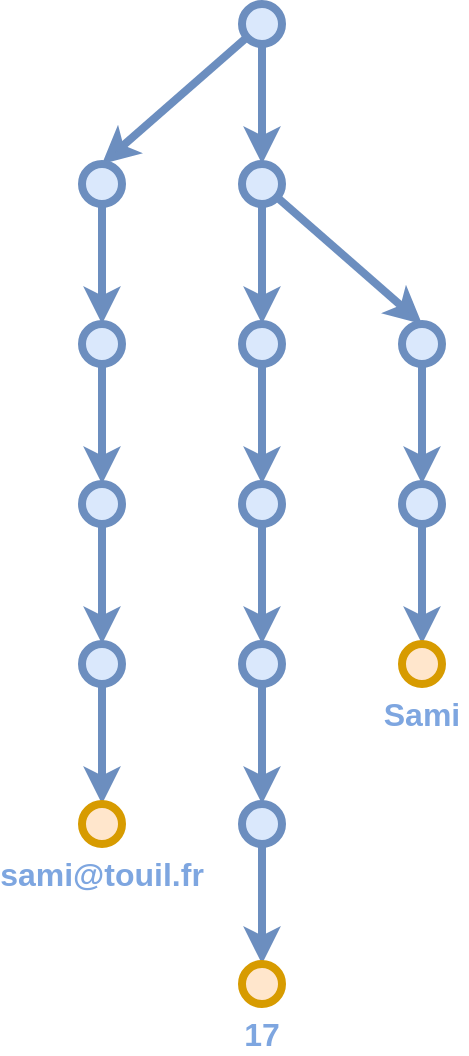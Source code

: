 <mxfile version="10.6.7" type="device"><diagram id="OrvDd9HGYuTFQoBEH8oS" name="Page-1"><mxGraphModel dx="721" dy="685" grid="1" gridSize="10" guides="1" tooltips="1" connect="1" arrows="1" fold="1" page="1" pageScale="1" pageWidth="827" pageHeight="1169" math="0" shadow="0"><root><mxCell id="0"/><mxCell id="1" parent="0"/><mxCell id="h0rL9RnX7-H7SsRZzg0F-7" value="U" style="edgeStyle=orthogonalEdgeStyle;rounded=0;orthogonalLoop=1;jettySize=auto;html=1;fillColor=#dae8fc;strokeColor=#6c8ebf;spacing=2;fontStyle=1;fontColor=#FFFFFF;fontSize=16;strokeWidth=4;labelBackgroundColor=none;align=center;spacingLeft=32;" edge="1" parent="1" source="h0rL9RnX7-H7SsRZzg0F-1" target="h0rL9RnX7-H7SsRZzg0F-4"><mxGeometry relative="1" as="geometry"/></mxCell><mxCell id="h0rL9RnX7-H7SsRZzg0F-34" value="A" style="rounded=0;orthogonalLoop=1;jettySize=auto;html=1;strokeColor=#6c8ebf;fillColor=#dae8fc;fontSize=16;fontColor=#FFFFFF;entryX=0.5;entryY=0;entryDx=0;entryDy=0;strokeWidth=4;fontStyle=1;labelBackgroundColor=none;align=center;spacingLeft=32;" edge="1" parent="1" source="h0rL9RnX7-H7SsRZzg0F-1" target="h0rL9RnX7-H7SsRZzg0F-29"><mxGeometry relative="1" as="geometry"/></mxCell><mxCell id="h0rL9RnX7-H7SsRZzg0F-1" value="" style="ellipse;whiteSpace=wrap;html=1;aspect=fixed;fillColor=#dae8fc;strokeColor=#6c8ebf;spacing=2;fontStyle=1;fontSize=16;strokeWidth=4;fontColor=#FFFFFF;labelBackgroundColor=none;align=left;verticalAlign=bottom;" vertex="1" parent="1"><mxGeometry x="280" y="120" width="20" height="20" as="geometry"/></mxCell><mxCell id="h0rL9RnX7-H7SsRZzg0F-6" value="N" style="edgeStyle=orthogonalEdgeStyle;rounded=0;orthogonalLoop=1;jettySize=auto;html=1;fillColor=#dae8fc;strokeColor=#6c8ebf;spacing=2;fontStyle=1;fontColor=#FFFFFF;fontSize=16;strokeWidth=4;labelBackgroundColor=none;align=center;spacingLeft=32;" edge="1" parent="1" source="h0rL9RnX7-H7SsRZzg0F-2" target="h0rL9RnX7-H7SsRZzg0F-1"><mxGeometry relative="1" as="geometry"/></mxCell><mxCell id="h0rL9RnX7-H7SsRZzg0F-18" value="E" style="rounded=0;orthogonalLoop=1;jettySize=auto;html=1;fontSize=16;fontColor=#FFFFFF;entryX=0.5;entryY=0;entryDx=0;entryDy=0;fillColor=#dae8fc;strokeColor=#6c8ebf;fontStyle=1;strokeWidth=4;labelBackgroundColor=none;align=center;spacingLeft=32;" edge="1" parent="1" source="h0rL9RnX7-H7SsRZzg0F-2" target="h0rL9RnX7-H7SsRZzg0F-16"><mxGeometry relative="1" as="geometry"/></mxCell><mxCell id="h0rL9RnX7-H7SsRZzg0F-2" value="" style="ellipse;whiteSpace=wrap;html=1;aspect=fixed;fillColor=#dae8fc;strokeColor=#6c8ebf;spacing=2;fontStyle=1;fontSize=16;strokeWidth=4;fontColor=#FFFFFF;labelBackgroundColor=none;align=left;verticalAlign=bottom;" vertex="1" parent="1"><mxGeometry x="280" y="40" width="20" height="20" as="geometry"/></mxCell><mxCell id="h0rL9RnX7-H7SsRZzg0F-8" value="M" style="edgeStyle=orthogonalEdgeStyle;rounded=0;orthogonalLoop=1;jettySize=auto;html=1;fillColor=#dae8fc;strokeColor=#6c8ebf;spacing=2;fontStyle=1;fontColor=#FFFFFF;fontSize=16;strokeWidth=4;labelBackgroundColor=none;align=center;spacingLeft=32;" edge="1" parent="1" source="h0rL9RnX7-H7SsRZzg0F-4" target="h0rL9RnX7-H7SsRZzg0F-5"><mxGeometry relative="1" as="geometry"/></mxCell><mxCell id="h0rL9RnX7-H7SsRZzg0F-4" value="" style="ellipse;whiteSpace=wrap;html=1;aspect=fixed;fillColor=#dae8fc;strokeColor=#6c8ebf;spacing=2;fontStyle=1;fontSize=16;strokeWidth=4;fontColor=#FFFFFF;labelBackgroundColor=none;align=left;verticalAlign=bottom;" vertex="1" parent="1"><mxGeometry x="280" y="200" width="20" height="20" as="geometry"/></mxCell><mxCell id="h0rL9RnX7-H7SsRZzg0F-10" value="B" style="edgeStyle=orthogonalEdgeStyle;rounded=0;orthogonalLoop=1;jettySize=auto;html=1;fillColor=#dae8fc;strokeColor=#6c8ebf;spacing=2;fontStyle=1;fontColor=#FFFFFF;fontSize=16;strokeWidth=4;labelBackgroundColor=none;align=center;spacingLeft=32;" edge="1" parent="1" source="h0rL9RnX7-H7SsRZzg0F-5" target="h0rL9RnX7-H7SsRZzg0F-9"><mxGeometry relative="1" as="geometry"/></mxCell><mxCell id="h0rL9RnX7-H7SsRZzg0F-5" value="" style="ellipse;whiteSpace=wrap;html=1;aspect=fixed;fillColor=#dae8fc;strokeColor=#6c8ebf;spacing=2;fontStyle=1;fontSize=16;strokeWidth=4;fontColor=#FFFFFF;labelBackgroundColor=none;align=left;verticalAlign=bottom;" vertex="1" parent="1"><mxGeometry x="280" y="280" width="20" height="20" as="geometry"/></mxCell><mxCell id="h0rL9RnX7-H7SsRZzg0F-13" value="E" style="edgeStyle=orthogonalEdgeStyle;rounded=0;orthogonalLoop=1;jettySize=auto;html=1;fillColor=#dae8fc;strokeColor=#6c8ebf;spacing=2;fontStyle=1;fontColor=#FFFFFF;fontSize=16;strokeWidth=4;labelBackgroundColor=none;align=center;spacingLeft=32;" edge="1" parent="1" source="h0rL9RnX7-H7SsRZzg0F-9" target="h0rL9RnX7-H7SsRZzg0F-11"><mxGeometry relative="1" as="geometry"/></mxCell><mxCell id="h0rL9RnX7-H7SsRZzg0F-9" value="" style="ellipse;whiteSpace=wrap;html=1;aspect=fixed;fillColor=#dae8fc;strokeColor=#6c8ebf;spacing=2;fontStyle=1;fontSize=16;strokeWidth=4;fontColor=#FFFFFF;labelBackgroundColor=none;align=left;verticalAlign=bottom;" vertex="1" parent="1"><mxGeometry x="280" y="360" width="20" height="20" as="geometry"/></mxCell><mxCell id="h0rL9RnX7-H7SsRZzg0F-15" value="R" style="edgeStyle=orthogonalEdgeStyle;rounded=0;orthogonalLoop=1;jettySize=auto;html=1;fillColor=#dae8fc;strokeColor=#6c8ebf;spacing=2;fontStyle=1;fontColor=#FFFFFF;fontSize=16;strokeWidth=4;labelBackgroundColor=none;align=center;spacingLeft=32;" edge="1" parent="1" source="h0rL9RnX7-H7SsRZzg0F-11" target="h0rL9RnX7-H7SsRZzg0F-14"><mxGeometry relative="1" as="geometry"/></mxCell><mxCell id="h0rL9RnX7-H7SsRZzg0F-11" value="" style="ellipse;whiteSpace=wrap;html=1;aspect=fixed;fillColor=#dae8fc;strokeColor=#6c8ebf;spacing=2;fontStyle=1;fontSize=16;strokeWidth=4;fontColor=#FFFFFF;labelBackgroundColor=none;align=left;verticalAlign=bottom;" vertex="1" parent="1"><mxGeometry x="280" y="440" width="20" height="20" as="geometry"/></mxCell><mxCell id="h0rL9RnX7-H7SsRZzg0F-14" value="&lt;div&gt;&lt;br&gt;&lt;/div&gt;&lt;div&gt;17&lt;/div&gt;" style="ellipse;whiteSpace=wrap;html=1;aspect=fixed;fillColor=#ffe6cc;strokeColor=#d79b00;spacing=2;fontStyle=1;fontSize=16;strokeWidth=4;labelBackgroundColor=none;verticalAlign=top;fontColor=#7EA6E0;" vertex="1" parent="1"><mxGeometry x="280" y="520" width="20" height="20" as="geometry"/></mxCell><mxCell id="h0rL9RnX7-H7SsRZzg0F-21" value="M" style="edgeStyle=none;rounded=0;orthogonalLoop=1;jettySize=auto;html=1;fontSize=16;fontColor=#FFFFFF;fillColor=#dae8fc;strokeColor=#6c8ebf;fontStyle=1;strokeWidth=4;labelBackgroundColor=none;align=center;spacingLeft=32;" edge="1" parent="1" source="h0rL9RnX7-H7SsRZzg0F-16" target="h0rL9RnX7-H7SsRZzg0F-19"><mxGeometry relative="1" as="geometry"/></mxCell><mxCell id="h0rL9RnX7-H7SsRZzg0F-16" value="" style="ellipse;whiteSpace=wrap;html=1;aspect=fixed;fillColor=#dae8fc;strokeColor=#6c8ebf;spacing=2;fontStyle=1;fontSize=16;strokeWidth=4;fontColor=#FFFFFF;labelBackgroundColor=none;align=left;verticalAlign=bottom;" vertex="1" parent="1"><mxGeometry x="200" y="120" width="20" height="20" as="geometry"/></mxCell><mxCell id="h0rL9RnX7-H7SsRZzg0F-22" value="A" style="edgeStyle=none;rounded=0;orthogonalLoop=1;jettySize=auto;html=1;fontSize=16;fontColor=#FFFFFF;fillColor=#dae8fc;strokeColor=#6c8ebf;fontStyle=1;strokeWidth=4;labelBackgroundColor=none;align=center;spacingLeft=32;" edge="1" parent="1" source="h0rL9RnX7-H7SsRZzg0F-19" target="h0rL9RnX7-H7SsRZzg0F-20"><mxGeometry relative="1" as="geometry"/></mxCell><mxCell id="h0rL9RnX7-H7SsRZzg0F-19" value="" style="ellipse;whiteSpace=wrap;html=1;aspect=fixed;fillColor=#dae8fc;strokeColor=#6c8ebf;spacing=2;fontStyle=1;fontSize=16;strokeWidth=4;fontColor=#FFFFFF;labelBackgroundColor=none;align=left;verticalAlign=bottom;" vertex="1" parent="1"><mxGeometry x="200" y="200" width="20" height="20" as="geometry"/></mxCell><mxCell id="h0rL9RnX7-H7SsRZzg0F-27" value="I" style="edgeStyle=none;rounded=0;orthogonalLoop=1;jettySize=auto;html=1;fontSize=16;fontColor=#FFFFFF;fillColor=#dae8fc;strokeColor=#6c8ebf;fontStyle=1;strokeWidth=4;labelBackgroundColor=none;align=center;spacingLeft=32;" edge="1" parent="1" source="h0rL9RnX7-H7SsRZzg0F-20" target="h0rL9RnX7-H7SsRZzg0F-23"><mxGeometry relative="1" as="geometry"/></mxCell><mxCell id="h0rL9RnX7-H7SsRZzg0F-20" value="" style="ellipse;whiteSpace=wrap;html=1;aspect=fixed;fillColor=#dae8fc;strokeColor=#6c8ebf;spacing=2;fontStyle=1;fontSize=16;strokeWidth=4;fontColor=#FFFFFF;labelBackgroundColor=none;align=left;verticalAlign=bottom;" vertex="1" parent="1"><mxGeometry x="200" y="280" width="20" height="20" as="geometry"/></mxCell><mxCell id="h0rL9RnX7-H7SsRZzg0F-28" value="L" style="edgeStyle=none;rounded=0;orthogonalLoop=1;jettySize=auto;html=1;fontSize=16;fontColor=#FFFFFF;fillColor=#dae8fc;strokeColor=#6c8ebf;fontStyle=1;strokeWidth=4;labelBackgroundColor=none;align=center;spacingLeft=32;" edge="1" parent="1" source="h0rL9RnX7-H7SsRZzg0F-23" target="h0rL9RnX7-H7SsRZzg0F-24"><mxGeometry relative="1" as="geometry"/></mxCell><mxCell id="h0rL9RnX7-H7SsRZzg0F-23" value="" style="ellipse;whiteSpace=wrap;html=1;aspect=fixed;fillColor=#dae8fc;strokeColor=#6c8ebf;spacing=2;fontStyle=1;fontSize=16;strokeWidth=4;fontColor=#FFFFFF;labelBackgroundColor=none;align=left;verticalAlign=bottom;" vertex="1" parent="1"><mxGeometry x="200" y="360" width="20" height="20" as="geometry"/></mxCell><mxCell id="h0rL9RnX7-H7SsRZzg0F-24" value="&lt;div&gt;&lt;br&gt;&lt;/div&gt;&lt;div&gt;sami@touil.fr&lt;br&gt;&lt;/div&gt;" style="ellipse;whiteSpace=wrap;html=1;aspect=fixed;fillColor=#ffe6cc;strokeColor=#d79b00;spacing=2;fontStyle=1;fontSize=16;strokeWidth=4;labelBackgroundColor=none;verticalAlign=top;fontColor=#7EA6E0;" vertex="1" parent="1"><mxGeometry x="200" y="440" width="20" height="20" as="geometry"/></mxCell><mxCell id="h0rL9RnX7-H7SsRZzg0F-35" value="M" style="edgeStyle=none;rounded=0;orthogonalLoop=1;jettySize=auto;html=1;strokeColor=#6c8ebf;strokeWidth=4;fillColor=#dae8fc;fontSize=16;fontColor=#FFFFFF;fontStyle=1;labelBackgroundColor=none;align=center;spacingLeft=32;" edge="1" parent="1" source="h0rL9RnX7-H7SsRZzg0F-29" target="h0rL9RnX7-H7SsRZzg0F-31"><mxGeometry relative="1" as="geometry"/></mxCell><mxCell id="h0rL9RnX7-H7SsRZzg0F-29" value="" style="ellipse;whiteSpace=wrap;html=1;aspect=fixed;fillColor=#dae8fc;strokeColor=#6c8ebf;spacing=2;fontStyle=1;fontSize=16;strokeWidth=4;fontColor=#FFFFFF;labelBackgroundColor=none;align=left;verticalAlign=bottom;" vertex="1" parent="1"><mxGeometry x="360" y="200" width="20" height="20" as="geometry"/></mxCell><mxCell id="h0rL9RnX7-H7SsRZzg0F-36" value="E" style="edgeStyle=none;rounded=0;orthogonalLoop=1;jettySize=auto;html=1;strokeColor=#6c8ebf;strokeWidth=4;fillColor=#dae8fc;fontSize=16;fontColor=#FFFFFF;fontStyle=1;labelBackgroundColor=none;align=center;spacingLeft=32;" edge="1" parent="1" source="h0rL9RnX7-H7SsRZzg0F-31" target="h0rL9RnX7-H7SsRZzg0F-32"><mxGeometry relative="1" as="geometry"/></mxCell><mxCell id="h0rL9RnX7-H7SsRZzg0F-31" value="" style="ellipse;whiteSpace=wrap;html=1;aspect=fixed;fillColor=#dae8fc;strokeColor=#6c8ebf;spacing=2;fontStyle=1;fontSize=16;strokeWidth=4;fontColor=#FFFFFF;labelBackgroundColor=none;align=left;verticalAlign=bottom;" vertex="1" parent="1"><mxGeometry x="360" y="280" width="20" height="20" as="geometry"/></mxCell><mxCell id="h0rL9RnX7-H7SsRZzg0F-32" value="&lt;div&gt;&lt;br&gt;&lt;/div&gt;&lt;div&gt;Sami&lt;/div&gt;" style="ellipse;whiteSpace=wrap;html=1;aspect=fixed;fillColor=#ffe6cc;strokeColor=#d79b00;spacing=2;fontStyle=1;fontSize=16;strokeWidth=4;labelBackgroundColor=none;verticalAlign=top;fontColor=#7EA6E0;" vertex="1" parent="1"><mxGeometry x="360" y="360" width="20" height="20" as="geometry"/></mxCell></root></mxGraphModel></diagram></mxfile>